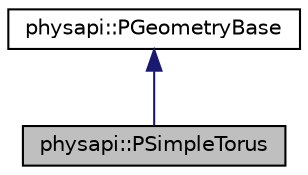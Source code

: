 digraph "physapi::PSimpleTorus"
{
 // LATEX_PDF_SIZE
  edge [fontname="Helvetica",fontsize="10",labelfontname="Helvetica",labelfontsize="10"];
  node [fontname="Helvetica",fontsize="10",shape=record];
  Node1 [label="physapi::PSimpleTorus",height=0.2,width=0.4,color="black", fillcolor="grey75", style="filled", fontcolor="black",tooltip="This class represents a simple torus."];
  Node2 -> Node1 [dir="back",color="midnightblue",fontsize="10",style="solid",fontname="Helvetica"];
  Node2 [label="physapi::PGeometryBase",height=0.2,width=0.4,color="black", fillcolor="white", style="filled",URL="$classphysapi_1_1_p_geometry_base.html",tooltip="This is the base class for all 3D geometric forms(cubs, spheres, tori, etc.)"];
}
